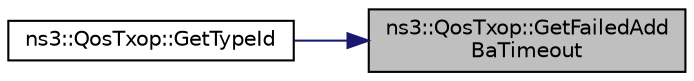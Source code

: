 digraph "ns3::QosTxop::GetFailedAddBaTimeout"
{
 // LATEX_PDF_SIZE
  edge [fontname="Helvetica",fontsize="10",labelfontname="Helvetica",labelfontsize="10"];
  node [fontname="Helvetica",fontsize="10",shape=record];
  rankdir="RL";
  Node1 [label="ns3::QosTxop::GetFailedAdd\lBaTimeout",height=0.2,width=0.4,color="black", fillcolor="grey75", style="filled", fontcolor="black",tooltip="Get the timeout for failed BA agreement."];
  Node1 -> Node2 [dir="back",color="midnightblue",fontsize="10",style="solid",fontname="Helvetica"];
  Node2 [label="ns3::QosTxop::GetTypeId",height=0.2,width=0.4,color="black", fillcolor="white", style="filled",URL="$classns3_1_1_qos_txop.html#aeb8f05bb0863e9df5410e89fed3bcfd3",tooltip="Get the type ID."];
}
